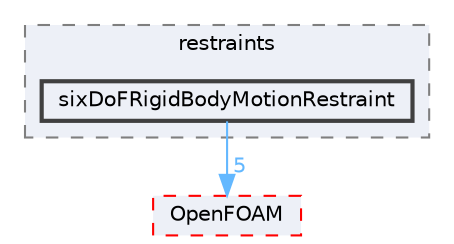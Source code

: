 digraph "src/sixDoFRigidBodyMotion/sixDoFRigidBodyMotion/restraints/sixDoFRigidBodyMotionRestraint"
{
 // LATEX_PDF_SIZE
  bgcolor="transparent";
  edge [fontname=Helvetica,fontsize=10,labelfontname=Helvetica,labelfontsize=10];
  node [fontname=Helvetica,fontsize=10,shape=box,height=0.2,width=0.4];
  compound=true
  subgraph clusterdir_72e9e3456c414eac52b3a6275bc6c58e {
    graph [ bgcolor="#edf0f7", pencolor="grey50", label="restraints", fontname=Helvetica,fontsize=10 style="filled,dashed", URL="dir_72e9e3456c414eac52b3a6275bc6c58e.html",tooltip=""]
  dir_6e1bc2e36688850bd3aeabb66192bef0 [label="sixDoFRigidBodyMotionRestraint", fillcolor="#edf0f7", color="grey25", style="filled,bold", URL="dir_6e1bc2e36688850bd3aeabb66192bef0.html",tooltip=""];
  }
  dir_c5473ff19b20e6ec4dfe5c310b3778a8 [label="OpenFOAM", fillcolor="#edf0f7", color="red", style="filled,dashed", URL="dir_c5473ff19b20e6ec4dfe5c310b3778a8.html",tooltip=""];
  dir_6e1bc2e36688850bd3aeabb66192bef0->dir_c5473ff19b20e6ec4dfe5c310b3778a8 [headlabel="5", labeldistance=1.5 headhref="dir_003565_002695.html" href="dir_003565_002695.html" color="steelblue1" fontcolor="steelblue1"];
}
